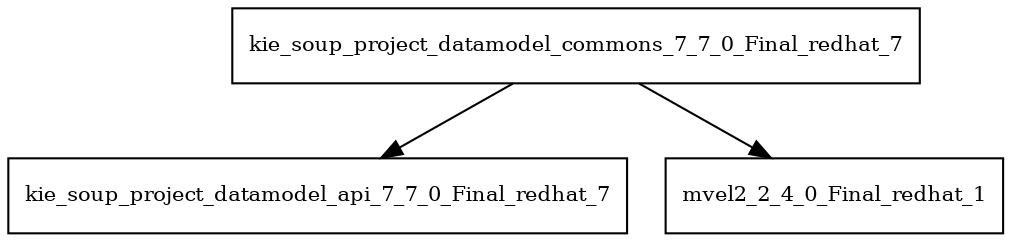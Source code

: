 digraph kie_soup_project_datamodel_commons_7_7_0_Final_redhat_7_dependencies {
  node [shape = box, fontsize=10.0];
  kie_soup_project_datamodel_commons_7_7_0_Final_redhat_7 -> kie_soup_project_datamodel_api_7_7_0_Final_redhat_7;
  kie_soup_project_datamodel_commons_7_7_0_Final_redhat_7 -> mvel2_2_4_0_Final_redhat_1;
}
